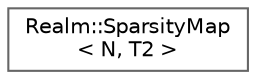 digraph "Graphical Class Hierarchy"
{
 // LATEX_PDF_SIZE
  bgcolor="transparent";
  edge [fontname=Helvetica,fontsize=10,labelfontname=Helvetica,labelfontsize=10];
  node [fontname=Helvetica,fontsize=10,shape=box,height=0.2,width=0.4];
  rankdir="LR";
  Node0 [id="Node000000",label="Realm::SparsityMap\l\< N, T2 \>",height=0.2,width=0.4,color="grey40", fillcolor="white", style="filled",URL="$classRealm_1_1SparsityMap.html",tooltip=" "];
}
